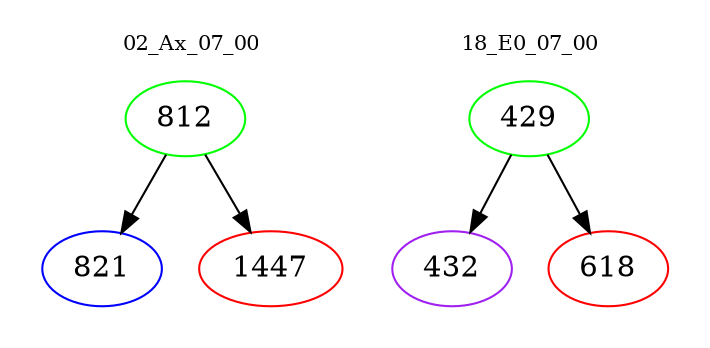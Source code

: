digraph{
subgraph cluster_0 {
color = white
label = "02_Ax_07_00";
fontsize=10;
T0_812 [label="812", color="green"]
T0_812 -> T0_821 [color="black"]
T0_821 [label="821", color="blue"]
T0_812 -> T0_1447 [color="black"]
T0_1447 [label="1447", color="red"]
}
subgraph cluster_1 {
color = white
label = "18_E0_07_00";
fontsize=10;
T1_429 [label="429", color="green"]
T1_429 -> T1_432 [color="black"]
T1_432 [label="432", color="purple"]
T1_429 -> T1_618 [color="black"]
T1_618 [label="618", color="red"]
}
}
